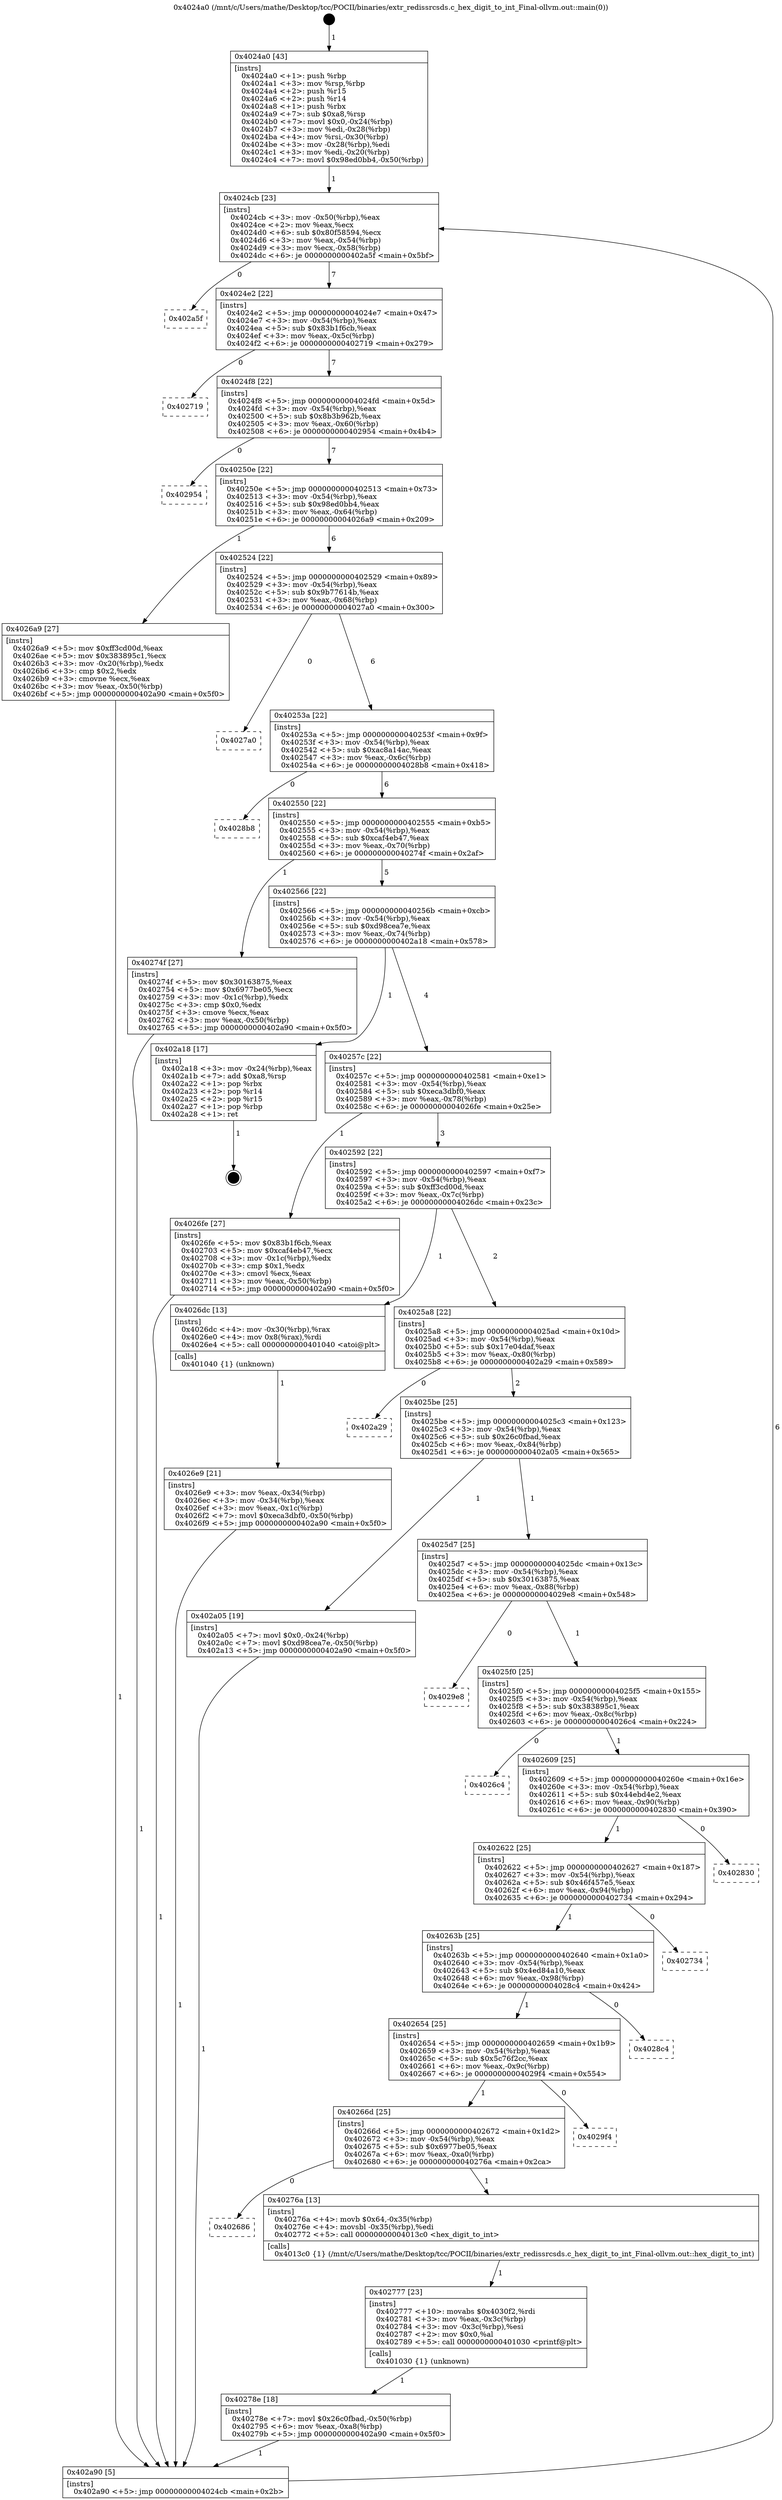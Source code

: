 digraph "0x4024a0" {
  label = "0x4024a0 (/mnt/c/Users/mathe/Desktop/tcc/POCII/binaries/extr_redissrcsds.c_hex_digit_to_int_Final-ollvm.out::main(0))"
  labelloc = "t"
  node[shape=record]

  Entry [label="",width=0.3,height=0.3,shape=circle,fillcolor=black,style=filled]
  "0x4024cb" [label="{
     0x4024cb [23]\l
     | [instrs]\l
     &nbsp;&nbsp;0x4024cb \<+3\>: mov -0x50(%rbp),%eax\l
     &nbsp;&nbsp;0x4024ce \<+2\>: mov %eax,%ecx\l
     &nbsp;&nbsp;0x4024d0 \<+6\>: sub $0x80f58594,%ecx\l
     &nbsp;&nbsp;0x4024d6 \<+3\>: mov %eax,-0x54(%rbp)\l
     &nbsp;&nbsp;0x4024d9 \<+3\>: mov %ecx,-0x58(%rbp)\l
     &nbsp;&nbsp;0x4024dc \<+6\>: je 0000000000402a5f \<main+0x5bf\>\l
  }"]
  "0x402a5f" [label="{
     0x402a5f\l
  }", style=dashed]
  "0x4024e2" [label="{
     0x4024e2 [22]\l
     | [instrs]\l
     &nbsp;&nbsp;0x4024e2 \<+5\>: jmp 00000000004024e7 \<main+0x47\>\l
     &nbsp;&nbsp;0x4024e7 \<+3\>: mov -0x54(%rbp),%eax\l
     &nbsp;&nbsp;0x4024ea \<+5\>: sub $0x83b1f6cb,%eax\l
     &nbsp;&nbsp;0x4024ef \<+3\>: mov %eax,-0x5c(%rbp)\l
     &nbsp;&nbsp;0x4024f2 \<+6\>: je 0000000000402719 \<main+0x279\>\l
  }"]
  Exit [label="",width=0.3,height=0.3,shape=circle,fillcolor=black,style=filled,peripheries=2]
  "0x402719" [label="{
     0x402719\l
  }", style=dashed]
  "0x4024f8" [label="{
     0x4024f8 [22]\l
     | [instrs]\l
     &nbsp;&nbsp;0x4024f8 \<+5\>: jmp 00000000004024fd \<main+0x5d\>\l
     &nbsp;&nbsp;0x4024fd \<+3\>: mov -0x54(%rbp),%eax\l
     &nbsp;&nbsp;0x402500 \<+5\>: sub $0x8b3b962b,%eax\l
     &nbsp;&nbsp;0x402505 \<+3\>: mov %eax,-0x60(%rbp)\l
     &nbsp;&nbsp;0x402508 \<+6\>: je 0000000000402954 \<main+0x4b4\>\l
  }"]
  "0x40278e" [label="{
     0x40278e [18]\l
     | [instrs]\l
     &nbsp;&nbsp;0x40278e \<+7\>: movl $0x26c0fbad,-0x50(%rbp)\l
     &nbsp;&nbsp;0x402795 \<+6\>: mov %eax,-0xa8(%rbp)\l
     &nbsp;&nbsp;0x40279b \<+5\>: jmp 0000000000402a90 \<main+0x5f0\>\l
  }"]
  "0x402954" [label="{
     0x402954\l
  }", style=dashed]
  "0x40250e" [label="{
     0x40250e [22]\l
     | [instrs]\l
     &nbsp;&nbsp;0x40250e \<+5\>: jmp 0000000000402513 \<main+0x73\>\l
     &nbsp;&nbsp;0x402513 \<+3\>: mov -0x54(%rbp),%eax\l
     &nbsp;&nbsp;0x402516 \<+5\>: sub $0x98ed0bb4,%eax\l
     &nbsp;&nbsp;0x40251b \<+3\>: mov %eax,-0x64(%rbp)\l
     &nbsp;&nbsp;0x40251e \<+6\>: je 00000000004026a9 \<main+0x209\>\l
  }"]
  "0x402777" [label="{
     0x402777 [23]\l
     | [instrs]\l
     &nbsp;&nbsp;0x402777 \<+10\>: movabs $0x4030f2,%rdi\l
     &nbsp;&nbsp;0x402781 \<+3\>: mov %eax,-0x3c(%rbp)\l
     &nbsp;&nbsp;0x402784 \<+3\>: mov -0x3c(%rbp),%esi\l
     &nbsp;&nbsp;0x402787 \<+2\>: mov $0x0,%al\l
     &nbsp;&nbsp;0x402789 \<+5\>: call 0000000000401030 \<printf@plt\>\l
     | [calls]\l
     &nbsp;&nbsp;0x401030 \{1\} (unknown)\l
  }"]
  "0x4026a9" [label="{
     0x4026a9 [27]\l
     | [instrs]\l
     &nbsp;&nbsp;0x4026a9 \<+5\>: mov $0xff3cd00d,%eax\l
     &nbsp;&nbsp;0x4026ae \<+5\>: mov $0x383895c1,%ecx\l
     &nbsp;&nbsp;0x4026b3 \<+3\>: mov -0x20(%rbp),%edx\l
     &nbsp;&nbsp;0x4026b6 \<+3\>: cmp $0x2,%edx\l
     &nbsp;&nbsp;0x4026b9 \<+3\>: cmovne %ecx,%eax\l
     &nbsp;&nbsp;0x4026bc \<+3\>: mov %eax,-0x50(%rbp)\l
     &nbsp;&nbsp;0x4026bf \<+5\>: jmp 0000000000402a90 \<main+0x5f0\>\l
  }"]
  "0x402524" [label="{
     0x402524 [22]\l
     | [instrs]\l
     &nbsp;&nbsp;0x402524 \<+5\>: jmp 0000000000402529 \<main+0x89\>\l
     &nbsp;&nbsp;0x402529 \<+3\>: mov -0x54(%rbp),%eax\l
     &nbsp;&nbsp;0x40252c \<+5\>: sub $0x9b77614b,%eax\l
     &nbsp;&nbsp;0x402531 \<+3\>: mov %eax,-0x68(%rbp)\l
     &nbsp;&nbsp;0x402534 \<+6\>: je 00000000004027a0 \<main+0x300\>\l
  }"]
  "0x402a90" [label="{
     0x402a90 [5]\l
     | [instrs]\l
     &nbsp;&nbsp;0x402a90 \<+5\>: jmp 00000000004024cb \<main+0x2b\>\l
  }"]
  "0x4024a0" [label="{
     0x4024a0 [43]\l
     | [instrs]\l
     &nbsp;&nbsp;0x4024a0 \<+1\>: push %rbp\l
     &nbsp;&nbsp;0x4024a1 \<+3\>: mov %rsp,%rbp\l
     &nbsp;&nbsp;0x4024a4 \<+2\>: push %r15\l
     &nbsp;&nbsp;0x4024a6 \<+2\>: push %r14\l
     &nbsp;&nbsp;0x4024a8 \<+1\>: push %rbx\l
     &nbsp;&nbsp;0x4024a9 \<+7\>: sub $0xa8,%rsp\l
     &nbsp;&nbsp;0x4024b0 \<+7\>: movl $0x0,-0x24(%rbp)\l
     &nbsp;&nbsp;0x4024b7 \<+3\>: mov %edi,-0x28(%rbp)\l
     &nbsp;&nbsp;0x4024ba \<+4\>: mov %rsi,-0x30(%rbp)\l
     &nbsp;&nbsp;0x4024be \<+3\>: mov -0x28(%rbp),%edi\l
     &nbsp;&nbsp;0x4024c1 \<+3\>: mov %edi,-0x20(%rbp)\l
     &nbsp;&nbsp;0x4024c4 \<+7\>: movl $0x98ed0bb4,-0x50(%rbp)\l
  }"]
  "0x402686" [label="{
     0x402686\l
  }", style=dashed]
  "0x4027a0" [label="{
     0x4027a0\l
  }", style=dashed]
  "0x40253a" [label="{
     0x40253a [22]\l
     | [instrs]\l
     &nbsp;&nbsp;0x40253a \<+5\>: jmp 000000000040253f \<main+0x9f\>\l
     &nbsp;&nbsp;0x40253f \<+3\>: mov -0x54(%rbp),%eax\l
     &nbsp;&nbsp;0x402542 \<+5\>: sub $0xac8a14ac,%eax\l
     &nbsp;&nbsp;0x402547 \<+3\>: mov %eax,-0x6c(%rbp)\l
     &nbsp;&nbsp;0x40254a \<+6\>: je 00000000004028b8 \<main+0x418\>\l
  }"]
  "0x40276a" [label="{
     0x40276a [13]\l
     | [instrs]\l
     &nbsp;&nbsp;0x40276a \<+4\>: movb $0x64,-0x35(%rbp)\l
     &nbsp;&nbsp;0x40276e \<+4\>: movsbl -0x35(%rbp),%edi\l
     &nbsp;&nbsp;0x402772 \<+5\>: call 00000000004013c0 \<hex_digit_to_int\>\l
     | [calls]\l
     &nbsp;&nbsp;0x4013c0 \{1\} (/mnt/c/Users/mathe/Desktop/tcc/POCII/binaries/extr_redissrcsds.c_hex_digit_to_int_Final-ollvm.out::hex_digit_to_int)\l
  }"]
  "0x4028b8" [label="{
     0x4028b8\l
  }", style=dashed]
  "0x402550" [label="{
     0x402550 [22]\l
     | [instrs]\l
     &nbsp;&nbsp;0x402550 \<+5\>: jmp 0000000000402555 \<main+0xb5\>\l
     &nbsp;&nbsp;0x402555 \<+3\>: mov -0x54(%rbp),%eax\l
     &nbsp;&nbsp;0x402558 \<+5\>: sub $0xcaf4eb47,%eax\l
     &nbsp;&nbsp;0x40255d \<+3\>: mov %eax,-0x70(%rbp)\l
     &nbsp;&nbsp;0x402560 \<+6\>: je 000000000040274f \<main+0x2af\>\l
  }"]
  "0x40266d" [label="{
     0x40266d [25]\l
     | [instrs]\l
     &nbsp;&nbsp;0x40266d \<+5\>: jmp 0000000000402672 \<main+0x1d2\>\l
     &nbsp;&nbsp;0x402672 \<+3\>: mov -0x54(%rbp),%eax\l
     &nbsp;&nbsp;0x402675 \<+5\>: sub $0x6977be05,%eax\l
     &nbsp;&nbsp;0x40267a \<+6\>: mov %eax,-0xa0(%rbp)\l
     &nbsp;&nbsp;0x402680 \<+6\>: je 000000000040276a \<main+0x2ca\>\l
  }"]
  "0x40274f" [label="{
     0x40274f [27]\l
     | [instrs]\l
     &nbsp;&nbsp;0x40274f \<+5\>: mov $0x30163875,%eax\l
     &nbsp;&nbsp;0x402754 \<+5\>: mov $0x6977be05,%ecx\l
     &nbsp;&nbsp;0x402759 \<+3\>: mov -0x1c(%rbp),%edx\l
     &nbsp;&nbsp;0x40275c \<+3\>: cmp $0x0,%edx\l
     &nbsp;&nbsp;0x40275f \<+3\>: cmove %ecx,%eax\l
     &nbsp;&nbsp;0x402762 \<+3\>: mov %eax,-0x50(%rbp)\l
     &nbsp;&nbsp;0x402765 \<+5\>: jmp 0000000000402a90 \<main+0x5f0\>\l
  }"]
  "0x402566" [label="{
     0x402566 [22]\l
     | [instrs]\l
     &nbsp;&nbsp;0x402566 \<+5\>: jmp 000000000040256b \<main+0xcb\>\l
     &nbsp;&nbsp;0x40256b \<+3\>: mov -0x54(%rbp),%eax\l
     &nbsp;&nbsp;0x40256e \<+5\>: sub $0xd98cea7e,%eax\l
     &nbsp;&nbsp;0x402573 \<+3\>: mov %eax,-0x74(%rbp)\l
     &nbsp;&nbsp;0x402576 \<+6\>: je 0000000000402a18 \<main+0x578\>\l
  }"]
  "0x4029f4" [label="{
     0x4029f4\l
  }", style=dashed]
  "0x402a18" [label="{
     0x402a18 [17]\l
     | [instrs]\l
     &nbsp;&nbsp;0x402a18 \<+3\>: mov -0x24(%rbp),%eax\l
     &nbsp;&nbsp;0x402a1b \<+7\>: add $0xa8,%rsp\l
     &nbsp;&nbsp;0x402a22 \<+1\>: pop %rbx\l
     &nbsp;&nbsp;0x402a23 \<+2\>: pop %r14\l
     &nbsp;&nbsp;0x402a25 \<+2\>: pop %r15\l
     &nbsp;&nbsp;0x402a27 \<+1\>: pop %rbp\l
     &nbsp;&nbsp;0x402a28 \<+1\>: ret\l
  }"]
  "0x40257c" [label="{
     0x40257c [22]\l
     | [instrs]\l
     &nbsp;&nbsp;0x40257c \<+5\>: jmp 0000000000402581 \<main+0xe1\>\l
     &nbsp;&nbsp;0x402581 \<+3\>: mov -0x54(%rbp),%eax\l
     &nbsp;&nbsp;0x402584 \<+5\>: sub $0xeca3dbf0,%eax\l
     &nbsp;&nbsp;0x402589 \<+3\>: mov %eax,-0x78(%rbp)\l
     &nbsp;&nbsp;0x40258c \<+6\>: je 00000000004026fe \<main+0x25e\>\l
  }"]
  "0x402654" [label="{
     0x402654 [25]\l
     | [instrs]\l
     &nbsp;&nbsp;0x402654 \<+5\>: jmp 0000000000402659 \<main+0x1b9\>\l
     &nbsp;&nbsp;0x402659 \<+3\>: mov -0x54(%rbp),%eax\l
     &nbsp;&nbsp;0x40265c \<+5\>: sub $0x5c76f2cc,%eax\l
     &nbsp;&nbsp;0x402661 \<+6\>: mov %eax,-0x9c(%rbp)\l
     &nbsp;&nbsp;0x402667 \<+6\>: je 00000000004029f4 \<main+0x554\>\l
  }"]
  "0x4026fe" [label="{
     0x4026fe [27]\l
     | [instrs]\l
     &nbsp;&nbsp;0x4026fe \<+5\>: mov $0x83b1f6cb,%eax\l
     &nbsp;&nbsp;0x402703 \<+5\>: mov $0xcaf4eb47,%ecx\l
     &nbsp;&nbsp;0x402708 \<+3\>: mov -0x1c(%rbp),%edx\l
     &nbsp;&nbsp;0x40270b \<+3\>: cmp $0x1,%edx\l
     &nbsp;&nbsp;0x40270e \<+3\>: cmovl %ecx,%eax\l
     &nbsp;&nbsp;0x402711 \<+3\>: mov %eax,-0x50(%rbp)\l
     &nbsp;&nbsp;0x402714 \<+5\>: jmp 0000000000402a90 \<main+0x5f0\>\l
  }"]
  "0x402592" [label="{
     0x402592 [22]\l
     | [instrs]\l
     &nbsp;&nbsp;0x402592 \<+5\>: jmp 0000000000402597 \<main+0xf7\>\l
     &nbsp;&nbsp;0x402597 \<+3\>: mov -0x54(%rbp),%eax\l
     &nbsp;&nbsp;0x40259a \<+5\>: sub $0xff3cd00d,%eax\l
     &nbsp;&nbsp;0x40259f \<+3\>: mov %eax,-0x7c(%rbp)\l
     &nbsp;&nbsp;0x4025a2 \<+6\>: je 00000000004026dc \<main+0x23c\>\l
  }"]
  "0x4028c4" [label="{
     0x4028c4\l
  }", style=dashed]
  "0x4026dc" [label="{
     0x4026dc [13]\l
     | [instrs]\l
     &nbsp;&nbsp;0x4026dc \<+4\>: mov -0x30(%rbp),%rax\l
     &nbsp;&nbsp;0x4026e0 \<+4\>: mov 0x8(%rax),%rdi\l
     &nbsp;&nbsp;0x4026e4 \<+5\>: call 0000000000401040 \<atoi@plt\>\l
     | [calls]\l
     &nbsp;&nbsp;0x401040 \{1\} (unknown)\l
  }"]
  "0x4025a8" [label="{
     0x4025a8 [22]\l
     | [instrs]\l
     &nbsp;&nbsp;0x4025a8 \<+5\>: jmp 00000000004025ad \<main+0x10d\>\l
     &nbsp;&nbsp;0x4025ad \<+3\>: mov -0x54(%rbp),%eax\l
     &nbsp;&nbsp;0x4025b0 \<+5\>: sub $0x17e04daf,%eax\l
     &nbsp;&nbsp;0x4025b5 \<+3\>: mov %eax,-0x80(%rbp)\l
     &nbsp;&nbsp;0x4025b8 \<+6\>: je 0000000000402a29 \<main+0x589\>\l
  }"]
  "0x4026e9" [label="{
     0x4026e9 [21]\l
     | [instrs]\l
     &nbsp;&nbsp;0x4026e9 \<+3\>: mov %eax,-0x34(%rbp)\l
     &nbsp;&nbsp;0x4026ec \<+3\>: mov -0x34(%rbp),%eax\l
     &nbsp;&nbsp;0x4026ef \<+3\>: mov %eax,-0x1c(%rbp)\l
     &nbsp;&nbsp;0x4026f2 \<+7\>: movl $0xeca3dbf0,-0x50(%rbp)\l
     &nbsp;&nbsp;0x4026f9 \<+5\>: jmp 0000000000402a90 \<main+0x5f0\>\l
  }"]
  "0x40263b" [label="{
     0x40263b [25]\l
     | [instrs]\l
     &nbsp;&nbsp;0x40263b \<+5\>: jmp 0000000000402640 \<main+0x1a0\>\l
     &nbsp;&nbsp;0x402640 \<+3\>: mov -0x54(%rbp),%eax\l
     &nbsp;&nbsp;0x402643 \<+5\>: sub $0x4ed84a10,%eax\l
     &nbsp;&nbsp;0x402648 \<+6\>: mov %eax,-0x98(%rbp)\l
     &nbsp;&nbsp;0x40264e \<+6\>: je 00000000004028c4 \<main+0x424\>\l
  }"]
  "0x402a29" [label="{
     0x402a29\l
  }", style=dashed]
  "0x4025be" [label="{
     0x4025be [25]\l
     | [instrs]\l
     &nbsp;&nbsp;0x4025be \<+5\>: jmp 00000000004025c3 \<main+0x123\>\l
     &nbsp;&nbsp;0x4025c3 \<+3\>: mov -0x54(%rbp),%eax\l
     &nbsp;&nbsp;0x4025c6 \<+5\>: sub $0x26c0fbad,%eax\l
     &nbsp;&nbsp;0x4025cb \<+6\>: mov %eax,-0x84(%rbp)\l
     &nbsp;&nbsp;0x4025d1 \<+6\>: je 0000000000402a05 \<main+0x565\>\l
  }"]
  "0x402734" [label="{
     0x402734\l
  }", style=dashed]
  "0x402a05" [label="{
     0x402a05 [19]\l
     | [instrs]\l
     &nbsp;&nbsp;0x402a05 \<+7\>: movl $0x0,-0x24(%rbp)\l
     &nbsp;&nbsp;0x402a0c \<+7\>: movl $0xd98cea7e,-0x50(%rbp)\l
     &nbsp;&nbsp;0x402a13 \<+5\>: jmp 0000000000402a90 \<main+0x5f0\>\l
  }"]
  "0x4025d7" [label="{
     0x4025d7 [25]\l
     | [instrs]\l
     &nbsp;&nbsp;0x4025d7 \<+5\>: jmp 00000000004025dc \<main+0x13c\>\l
     &nbsp;&nbsp;0x4025dc \<+3\>: mov -0x54(%rbp),%eax\l
     &nbsp;&nbsp;0x4025df \<+5\>: sub $0x30163875,%eax\l
     &nbsp;&nbsp;0x4025e4 \<+6\>: mov %eax,-0x88(%rbp)\l
     &nbsp;&nbsp;0x4025ea \<+6\>: je 00000000004029e8 \<main+0x548\>\l
  }"]
  "0x402622" [label="{
     0x402622 [25]\l
     | [instrs]\l
     &nbsp;&nbsp;0x402622 \<+5\>: jmp 0000000000402627 \<main+0x187\>\l
     &nbsp;&nbsp;0x402627 \<+3\>: mov -0x54(%rbp),%eax\l
     &nbsp;&nbsp;0x40262a \<+5\>: sub $0x46f457e5,%eax\l
     &nbsp;&nbsp;0x40262f \<+6\>: mov %eax,-0x94(%rbp)\l
     &nbsp;&nbsp;0x402635 \<+6\>: je 0000000000402734 \<main+0x294\>\l
  }"]
  "0x4029e8" [label="{
     0x4029e8\l
  }", style=dashed]
  "0x4025f0" [label="{
     0x4025f0 [25]\l
     | [instrs]\l
     &nbsp;&nbsp;0x4025f0 \<+5\>: jmp 00000000004025f5 \<main+0x155\>\l
     &nbsp;&nbsp;0x4025f5 \<+3\>: mov -0x54(%rbp),%eax\l
     &nbsp;&nbsp;0x4025f8 \<+5\>: sub $0x383895c1,%eax\l
     &nbsp;&nbsp;0x4025fd \<+6\>: mov %eax,-0x8c(%rbp)\l
     &nbsp;&nbsp;0x402603 \<+6\>: je 00000000004026c4 \<main+0x224\>\l
  }"]
  "0x402830" [label="{
     0x402830\l
  }", style=dashed]
  "0x4026c4" [label="{
     0x4026c4\l
  }", style=dashed]
  "0x402609" [label="{
     0x402609 [25]\l
     | [instrs]\l
     &nbsp;&nbsp;0x402609 \<+5\>: jmp 000000000040260e \<main+0x16e\>\l
     &nbsp;&nbsp;0x40260e \<+3\>: mov -0x54(%rbp),%eax\l
     &nbsp;&nbsp;0x402611 \<+5\>: sub $0x44ebd4e2,%eax\l
     &nbsp;&nbsp;0x402616 \<+6\>: mov %eax,-0x90(%rbp)\l
     &nbsp;&nbsp;0x40261c \<+6\>: je 0000000000402830 \<main+0x390\>\l
  }"]
  Entry -> "0x4024a0" [label=" 1"]
  "0x4024cb" -> "0x402a5f" [label=" 0"]
  "0x4024cb" -> "0x4024e2" [label=" 7"]
  "0x402a18" -> Exit [label=" 1"]
  "0x4024e2" -> "0x402719" [label=" 0"]
  "0x4024e2" -> "0x4024f8" [label=" 7"]
  "0x402a05" -> "0x402a90" [label=" 1"]
  "0x4024f8" -> "0x402954" [label=" 0"]
  "0x4024f8" -> "0x40250e" [label=" 7"]
  "0x40278e" -> "0x402a90" [label=" 1"]
  "0x40250e" -> "0x4026a9" [label=" 1"]
  "0x40250e" -> "0x402524" [label=" 6"]
  "0x4026a9" -> "0x402a90" [label=" 1"]
  "0x4024a0" -> "0x4024cb" [label=" 1"]
  "0x402a90" -> "0x4024cb" [label=" 6"]
  "0x402777" -> "0x40278e" [label=" 1"]
  "0x402524" -> "0x4027a0" [label=" 0"]
  "0x402524" -> "0x40253a" [label=" 6"]
  "0x40276a" -> "0x402777" [label=" 1"]
  "0x40253a" -> "0x4028b8" [label=" 0"]
  "0x40253a" -> "0x402550" [label=" 6"]
  "0x40266d" -> "0x402686" [label=" 0"]
  "0x402550" -> "0x40274f" [label=" 1"]
  "0x402550" -> "0x402566" [label=" 5"]
  "0x40266d" -> "0x40276a" [label=" 1"]
  "0x402566" -> "0x402a18" [label=" 1"]
  "0x402566" -> "0x40257c" [label=" 4"]
  "0x402654" -> "0x40266d" [label=" 1"]
  "0x40257c" -> "0x4026fe" [label=" 1"]
  "0x40257c" -> "0x402592" [label=" 3"]
  "0x402654" -> "0x4029f4" [label=" 0"]
  "0x402592" -> "0x4026dc" [label=" 1"]
  "0x402592" -> "0x4025a8" [label=" 2"]
  "0x4026dc" -> "0x4026e9" [label=" 1"]
  "0x4026e9" -> "0x402a90" [label=" 1"]
  "0x4026fe" -> "0x402a90" [label=" 1"]
  "0x40274f" -> "0x402a90" [label=" 1"]
  "0x40263b" -> "0x402654" [label=" 1"]
  "0x4025a8" -> "0x402a29" [label=" 0"]
  "0x4025a8" -> "0x4025be" [label=" 2"]
  "0x40263b" -> "0x4028c4" [label=" 0"]
  "0x4025be" -> "0x402a05" [label=" 1"]
  "0x4025be" -> "0x4025d7" [label=" 1"]
  "0x402622" -> "0x40263b" [label=" 1"]
  "0x4025d7" -> "0x4029e8" [label=" 0"]
  "0x4025d7" -> "0x4025f0" [label=" 1"]
  "0x402622" -> "0x402734" [label=" 0"]
  "0x4025f0" -> "0x4026c4" [label=" 0"]
  "0x4025f0" -> "0x402609" [label=" 1"]
  "0x402609" -> "0x402622" [label=" 1"]
  "0x402609" -> "0x402830" [label=" 0"]
}
